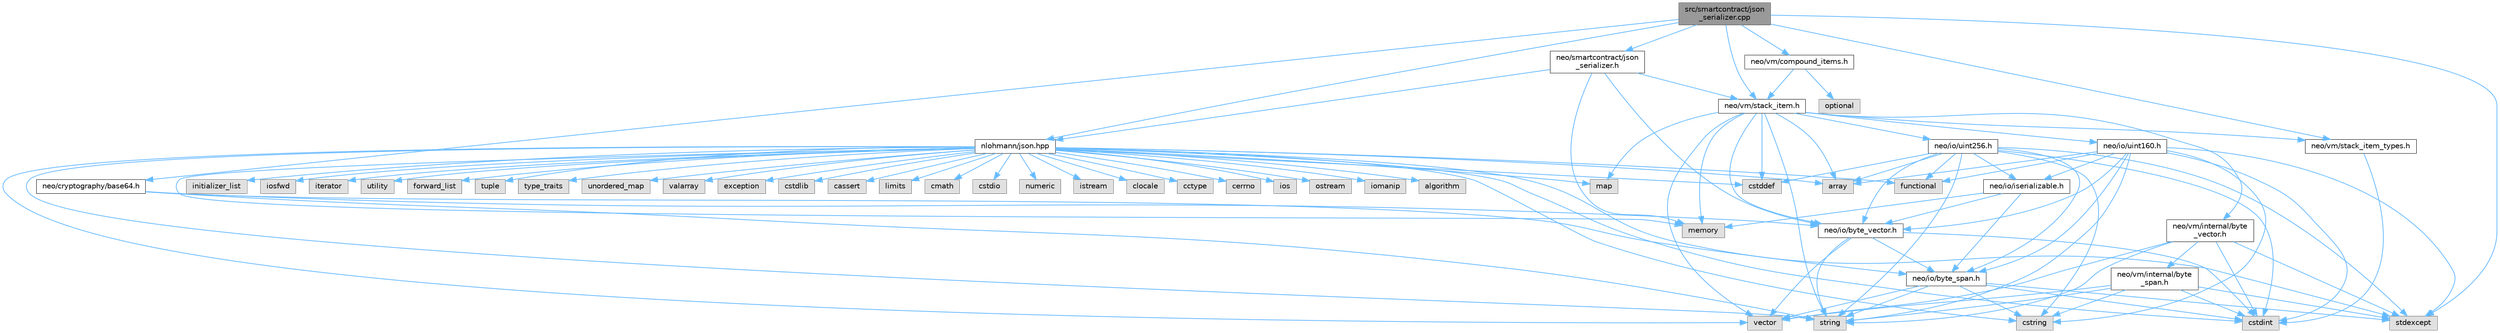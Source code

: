 digraph "src/smartcontract/json_serializer.cpp"
{
 // LATEX_PDF_SIZE
  bgcolor="transparent";
  edge [fontname=Helvetica,fontsize=10,labelfontname=Helvetica,labelfontsize=10];
  node [fontname=Helvetica,fontsize=10,shape=box,height=0.2,width=0.4];
  Node1 [id="Node000001",label="src/smartcontract/json\l_serializer.cpp",height=0.2,width=0.4,color="gray40", fillcolor="grey60", style="filled", fontcolor="black",tooltip=" "];
  Node1 -> Node2 [id="edge104_Node000001_Node000002",color="steelblue1",style="solid",tooltip=" "];
  Node2 [id="Node000002",label="neo/cryptography/base64.h",height=0.2,width=0.4,color="grey40", fillcolor="white", style="filled",URL="$cryptography_2base64_8h.html",tooltip=" "];
  Node2 -> Node3 [id="edge105_Node000002_Node000003",color="steelblue1",style="solid",tooltip=" "];
  Node3 [id="Node000003",label="neo/io/byte_span.h",height=0.2,width=0.4,color="grey40", fillcolor="white", style="filled",URL="$io_2byte__span_8h.html",tooltip=" "];
  Node3 -> Node4 [id="edge106_Node000003_Node000004",color="steelblue1",style="solid",tooltip=" "];
  Node4 [id="Node000004",label="cstdint",height=0.2,width=0.4,color="grey60", fillcolor="#E0E0E0", style="filled",tooltip=" "];
  Node3 -> Node5 [id="edge107_Node000003_Node000005",color="steelblue1",style="solid",tooltip=" "];
  Node5 [id="Node000005",label="cstring",height=0.2,width=0.4,color="grey60", fillcolor="#E0E0E0", style="filled",tooltip=" "];
  Node3 -> Node6 [id="edge108_Node000003_Node000006",color="steelblue1",style="solid",tooltip=" "];
  Node6 [id="Node000006",label="stdexcept",height=0.2,width=0.4,color="grey60", fillcolor="#E0E0E0", style="filled",tooltip=" "];
  Node3 -> Node7 [id="edge109_Node000003_Node000007",color="steelblue1",style="solid",tooltip=" "];
  Node7 [id="Node000007",label="string",height=0.2,width=0.4,color="grey60", fillcolor="#E0E0E0", style="filled",tooltip=" "];
  Node3 -> Node8 [id="edge110_Node000003_Node000008",color="steelblue1",style="solid",tooltip=" "];
  Node8 [id="Node000008",label="vector",height=0.2,width=0.4,color="grey60", fillcolor="#E0E0E0", style="filled",tooltip=" "];
  Node2 -> Node9 [id="edge111_Node000002_Node000009",color="steelblue1",style="solid",tooltip=" "];
  Node9 [id="Node000009",label="neo/io/byte_vector.h",height=0.2,width=0.4,color="grey40", fillcolor="white", style="filled",URL="$io_2byte__vector_8h.html",tooltip=" "];
  Node9 -> Node3 [id="edge112_Node000009_Node000003",color="steelblue1",style="solid",tooltip=" "];
  Node9 -> Node4 [id="edge113_Node000009_Node000004",color="steelblue1",style="solid",tooltip=" "];
  Node9 -> Node7 [id="edge114_Node000009_Node000007",color="steelblue1",style="solid",tooltip=" "];
  Node9 -> Node8 [id="edge115_Node000009_Node000008",color="steelblue1",style="solid",tooltip=" "];
  Node2 -> Node7 [id="edge116_Node000002_Node000007",color="steelblue1",style="solid",tooltip=" "];
  Node1 -> Node10 [id="edge117_Node000001_Node000010",color="steelblue1",style="solid",tooltip=" "];
  Node10 [id="Node000010",label="neo/smartcontract/json\l_serializer.h",height=0.2,width=0.4,color="grey40", fillcolor="white", style="filled",URL="$json__serializer_8h.html",tooltip=" "];
  Node10 -> Node9 [id="edge118_Node000010_Node000009",color="steelblue1",style="solid",tooltip=" "];
  Node10 -> Node11 [id="edge119_Node000010_Node000011",color="steelblue1",style="solid",tooltip=" "];
  Node11 [id="Node000011",label="neo/vm/stack_item.h",height=0.2,width=0.4,color="grey40", fillcolor="white", style="filled",URL="$stack__item_8h.html",tooltip=" "];
  Node11 -> Node9 [id="edge120_Node000011_Node000009",color="steelblue1",style="solid",tooltip=" "];
  Node11 -> Node12 [id="edge121_Node000011_Node000012",color="steelblue1",style="solid",tooltip=" "];
  Node12 [id="Node000012",label="neo/io/uint160.h",height=0.2,width=0.4,color="grey40", fillcolor="white", style="filled",URL="$uint160_8h.html",tooltip=" "];
  Node12 -> Node3 [id="edge122_Node000012_Node000003",color="steelblue1",style="solid",tooltip=" "];
  Node12 -> Node9 [id="edge123_Node000012_Node000009",color="steelblue1",style="solid",tooltip=" "];
  Node12 -> Node13 [id="edge124_Node000012_Node000013",color="steelblue1",style="solid",tooltip=" "];
  Node13 [id="Node000013",label="neo/io/iserializable.h",height=0.2,width=0.4,color="grey40", fillcolor="white", style="filled",URL="$iserializable_8h.html",tooltip=" "];
  Node13 -> Node3 [id="edge125_Node000013_Node000003",color="steelblue1",style="solid",tooltip=" "];
  Node13 -> Node9 [id="edge126_Node000013_Node000009",color="steelblue1",style="solid",tooltip=" "];
  Node13 -> Node14 [id="edge127_Node000013_Node000014",color="steelblue1",style="solid",tooltip=" "];
  Node14 [id="Node000014",label="memory",height=0.2,width=0.4,color="grey60", fillcolor="#E0E0E0", style="filled",tooltip=" "];
  Node12 -> Node15 [id="edge128_Node000012_Node000015",color="steelblue1",style="solid",tooltip=" "];
  Node15 [id="Node000015",label="array",height=0.2,width=0.4,color="grey60", fillcolor="#E0E0E0", style="filled",tooltip=" "];
  Node12 -> Node4 [id="edge129_Node000012_Node000004",color="steelblue1",style="solid",tooltip=" "];
  Node12 -> Node5 [id="edge130_Node000012_Node000005",color="steelblue1",style="solid",tooltip=" "];
  Node12 -> Node16 [id="edge131_Node000012_Node000016",color="steelblue1",style="solid",tooltip=" "];
  Node16 [id="Node000016",label="functional",height=0.2,width=0.4,color="grey60", fillcolor="#E0E0E0", style="filled",tooltip=" "];
  Node12 -> Node6 [id="edge132_Node000012_Node000006",color="steelblue1",style="solid",tooltip=" "];
  Node12 -> Node7 [id="edge133_Node000012_Node000007",color="steelblue1",style="solid",tooltip=" "];
  Node11 -> Node17 [id="edge134_Node000011_Node000017",color="steelblue1",style="solid",tooltip=" "];
  Node17 [id="Node000017",label="neo/io/uint256.h",height=0.2,width=0.4,color="grey40", fillcolor="white", style="filled",URL="$uint256_8h.html",tooltip=" "];
  Node17 -> Node3 [id="edge135_Node000017_Node000003",color="steelblue1",style="solid",tooltip=" "];
  Node17 -> Node9 [id="edge136_Node000017_Node000009",color="steelblue1",style="solid",tooltip=" "];
  Node17 -> Node13 [id="edge137_Node000017_Node000013",color="steelblue1",style="solid",tooltip=" "];
  Node17 -> Node15 [id="edge138_Node000017_Node000015",color="steelblue1",style="solid",tooltip=" "];
  Node17 -> Node18 [id="edge139_Node000017_Node000018",color="steelblue1",style="solid",tooltip=" "];
  Node18 [id="Node000018",label="cstddef",height=0.2,width=0.4,color="grey60", fillcolor="#E0E0E0", style="filled",tooltip=" "];
  Node17 -> Node4 [id="edge140_Node000017_Node000004",color="steelblue1",style="solid",tooltip=" "];
  Node17 -> Node5 [id="edge141_Node000017_Node000005",color="steelblue1",style="solid",tooltip=" "];
  Node17 -> Node16 [id="edge142_Node000017_Node000016",color="steelblue1",style="solid",tooltip=" "];
  Node17 -> Node6 [id="edge143_Node000017_Node000006",color="steelblue1",style="solid",tooltip=" "];
  Node17 -> Node7 [id="edge144_Node000017_Node000007",color="steelblue1",style="solid",tooltip=" "];
  Node11 -> Node19 [id="edge145_Node000011_Node000019",color="steelblue1",style="solid",tooltip=" "];
  Node19 [id="Node000019",label="neo/vm/internal/byte\l_vector.h",height=0.2,width=0.4,color="grey40", fillcolor="white", style="filled",URL="$vm_2internal_2byte__vector_8h.html",tooltip=" "];
  Node19 -> Node20 [id="edge146_Node000019_Node000020",color="steelblue1",style="solid",tooltip=" "];
  Node20 [id="Node000020",label="neo/vm/internal/byte\l_span.h",height=0.2,width=0.4,color="grey40", fillcolor="white", style="filled",URL="$vm_2internal_2byte__span_8h.html",tooltip=" "];
  Node20 -> Node4 [id="edge147_Node000020_Node000004",color="steelblue1",style="solid",tooltip=" "];
  Node20 -> Node5 [id="edge148_Node000020_Node000005",color="steelblue1",style="solid",tooltip=" "];
  Node20 -> Node6 [id="edge149_Node000020_Node000006",color="steelblue1",style="solid",tooltip=" "];
  Node20 -> Node7 [id="edge150_Node000020_Node000007",color="steelblue1",style="solid",tooltip=" "];
  Node20 -> Node8 [id="edge151_Node000020_Node000008",color="steelblue1",style="solid",tooltip=" "];
  Node19 -> Node4 [id="edge152_Node000019_Node000004",color="steelblue1",style="solid",tooltip=" "];
  Node19 -> Node6 [id="edge153_Node000019_Node000006",color="steelblue1",style="solid",tooltip=" "];
  Node19 -> Node7 [id="edge154_Node000019_Node000007",color="steelblue1",style="solid",tooltip=" "];
  Node19 -> Node8 [id="edge155_Node000019_Node000008",color="steelblue1",style="solid",tooltip=" "];
  Node11 -> Node21 [id="edge156_Node000011_Node000021",color="steelblue1",style="solid",tooltip=" "];
  Node21 [id="Node000021",label="neo/vm/stack_item_types.h",height=0.2,width=0.4,color="grey40", fillcolor="white", style="filled",URL="$stack__item__types_8h.html",tooltip=" "];
  Node21 -> Node4 [id="edge157_Node000021_Node000004",color="steelblue1",style="solid",tooltip=" "];
  Node11 -> Node15 [id="edge158_Node000011_Node000015",color="steelblue1",style="solid",tooltip=" "];
  Node11 -> Node18 [id="edge159_Node000011_Node000018",color="steelblue1",style="solid",tooltip=" "];
  Node11 -> Node22 [id="edge160_Node000011_Node000022",color="steelblue1",style="solid",tooltip=" "];
  Node22 [id="Node000022",label="map",height=0.2,width=0.4,color="grey60", fillcolor="#E0E0E0", style="filled",tooltip=" "];
  Node11 -> Node14 [id="edge161_Node000011_Node000014",color="steelblue1",style="solid",tooltip=" "];
  Node11 -> Node7 [id="edge162_Node000011_Node000007",color="steelblue1",style="solid",tooltip=" "];
  Node11 -> Node8 [id="edge163_Node000011_Node000008",color="steelblue1",style="solid",tooltip=" "];
  Node10 -> Node14 [id="edge164_Node000010_Node000014",color="steelblue1",style="solid",tooltip=" "];
  Node10 -> Node23 [id="edge165_Node000010_Node000023",color="steelblue1",style="solid",tooltip=" "];
  Node23 [id="Node000023",label="nlohmann/json.hpp",height=0.2,width=0.4,color="grey40", fillcolor="white", style="filled",URL="$json_8hpp.html",tooltip=" "];
  Node23 -> Node24 [id="edge166_Node000023_Node000024",color="steelblue1",style="solid",tooltip=" "];
  Node24 [id="Node000024",label="algorithm",height=0.2,width=0.4,color="grey60", fillcolor="#E0E0E0", style="filled",tooltip=" "];
  Node23 -> Node18 [id="edge167_Node000023_Node000018",color="steelblue1",style="solid",tooltip=" "];
  Node23 -> Node16 [id="edge168_Node000023_Node000016",color="steelblue1",style="solid",tooltip=" "];
  Node23 -> Node25 [id="edge169_Node000023_Node000025",color="steelblue1",style="solid",tooltip=" "];
  Node25 [id="Node000025",label="initializer_list",height=0.2,width=0.4,color="grey60", fillcolor="#E0E0E0", style="filled",tooltip=" "];
  Node23 -> Node26 [id="edge170_Node000023_Node000026",color="steelblue1",style="solid",tooltip=" "];
  Node26 [id="Node000026",label="iosfwd",height=0.2,width=0.4,color="grey60", fillcolor="#E0E0E0", style="filled",tooltip=" "];
  Node23 -> Node27 [id="edge171_Node000023_Node000027",color="steelblue1",style="solid",tooltip=" "];
  Node27 [id="Node000027",label="iterator",height=0.2,width=0.4,color="grey60", fillcolor="#E0E0E0", style="filled",tooltip=" "];
  Node23 -> Node14 [id="edge172_Node000023_Node000014",color="steelblue1",style="solid",tooltip=" "];
  Node23 -> Node7 [id="edge173_Node000023_Node000007",color="steelblue1",style="solid",tooltip=" "];
  Node23 -> Node28 [id="edge174_Node000023_Node000028",color="steelblue1",style="solid",tooltip=" "];
  Node28 [id="Node000028",label="utility",height=0.2,width=0.4,color="grey60", fillcolor="#E0E0E0", style="filled",tooltip=" "];
  Node23 -> Node8 [id="edge175_Node000023_Node000008",color="steelblue1",style="solid",tooltip=" "];
  Node23 -> Node15 [id="edge176_Node000023_Node000015",color="steelblue1",style="solid",tooltip=" "];
  Node23 -> Node29 [id="edge177_Node000023_Node000029",color="steelblue1",style="solid",tooltip=" "];
  Node29 [id="Node000029",label="forward_list",height=0.2,width=0.4,color="grey60", fillcolor="#E0E0E0", style="filled",tooltip=" "];
  Node23 -> Node22 [id="edge178_Node000023_Node000022",color="steelblue1",style="solid",tooltip=" "];
  Node23 -> Node30 [id="edge179_Node000023_Node000030",color="steelblue1",style="solid",tooltip=" "];
  Node30 [id="Node000030",label="tuple",height=0.2,width=0.4,color="grey60", fillcolor="#E0E0E0", style="filled",tooltip=" "];
  Node23 -> Node31 [id="edge180_Node000023_Node000031",color="steelblue1",style="solid",tooltip=" "];
  Node31 [id="Node000031",label="type_traits",height=0.2,width=0.4,color="grey60", fillcolor="#E0E0E0", style="filled",tooltip=" "];
  Node23 -> Node32 [id="edge181_Node000023_Node000032",color="steelblue1",style="solid",tooltip=" "];
  Node32 [id="Node000032",label="unordered_map",height=0.2,width=0.4,color="grey60", fillcolor="#E0E0E0", style="filled",tooltip=" "];
  Node23 -> Node33 [id="edge182_Node000023_Node000033",color="steelblue1",style="solid",tooltip=" "];
  Node33 [id="Node000033",label="valarray",height=0.2,width=0.4,color="grey60", fillcolor="#E0E0E0", style="filled",tooltip=" "];
  Node23 -> Node34 [id="edge183_Node000023_Node000034",color="steelblue1",style="solid",tooltip=" "];
  Node34 [id="Node000034",label="exception",height=0.2,width=0.4,color="grey60", fillcolor="#E0E0E0", style="filled",tooltip=" "];
  Node23 -> Node6 [id="edge184_Node000023_Node000006",color="steelblue1",style="solid",tooltip=" "];
  Node23 -> Node4 [id="edge185_Node000023_Node000004",color="steelblue1",style="solid",tooltip=" "];
  Node23 -> Node35 [id="edge186_Node000023_Node000035",color="steelblue1",style="solid",tooltip=" "];
  Node35 [id="Node000035",label="cstdlib",height=0.2,width=0.4,color="grey60", fillcolor="#E0E0E0", style="filled",tooltip=" "];
  Node23 -> Node36 [id="edge187_Node000023_Node000036",color="steelblue1",style="solid",tooltip=" "];
  Node36 [id="Node000036",label="cassert",height=0.2,width=0.4,color="grey60", fillcolor="#E0E0E0", style="filled",tooltip=" "];
  Node23 -> Node37 [id="edge188_Node000023_Node000037",color="steelblue1",style="solid",tooltip=" "];
  Node37 [id="Node000037",label="limits",height=0.2,width=0.4,color="grey60", fillcolor="#E0E0E0", style="filled",tooltip=" "];
  Node23 -> Node5 [id="edge189_Node000023_Node000005",color="steelblue1",style="solid",tooltip=" "];
  Node23 -> Node38 [id="edge190_Node000023_Node000038",color="steelblue1",style="solid",tooltip=" "];
  Node38 [id="Node000038",label="cmath",height=0.2,width=0.4,color="grey60", fillcolor="#E0E0E0", style="filled",tooltip=" "];
  Node23 -> Node39 [id="edge191_Node000023_Node000039",color="steelblue1",style="solid",tooltip=" "];
  Node39 [id="Node000039",label="cstdio",height=0.2,width=0.4,color="grey60", fillcolor="#E0E0E0", style="filled",tooltip=" "];
  Node23 -> Node40 [id="edge192_Node000023_Node000040",color="steelblue1",style="solid",tooltip=" "];
  Node40 [id="Node000040",label="numeric",height=0.2,width=0.4,color="grey60", fillcolor="#E0E0E0", style="filled",tooltip=" "];
  Node23 -> Node41 [id="edge193_Node000023_Node000041",color="steelblue1",style="solid",tooltip=" "];
  Node41 [id="Node000041",label="istream",height=0.2,width=0.4,color="grey60", fillcolor="#E0E0E0", style="filled",tooltip=" "];
  Node23 -> Node42 [id="edge194_Node000023_Node000042",color="steelblue1",style="solid",tooltip=" "];
  Node42 [id="Node000042",label="clocale",height=0.2,width=0.4,color="grey60", fillcolor="#E0E0E0", style="filled",tooltip=" "];
  Node23 -> Node43 [id="edge195_Node000023_Node000043",color="steelblue1",style="solid",tooltip=" "];
  Node43 [id="Node000043",label="cctype",height=0.2,width=0.4,color="grey60", fillcolor="#E0E0E0", style="filled",tooltip=" "];
  Node23 -> Node44 [id="edge196_Node000023_Node000044",color="steelblue1",style="solid",tooltip=" "];
  Node44 [id="Node000044",label="cerrno",height=0.2,width=0.4,color="grey60", fillcolor="#E0E0E0", style="filled",tooltip=" "];
  Node23 -> Node45 [id="edge197_Node000023_Node000045",color="steelblue1",style="solid",tooltip=" "];
  Node45 [id="Node000045",label="ios",height=0.2,width=0.4,color="grey60", fillcolor="#E0E0E0", style="filled",tooltip=" "];
  Node23 -> Node46 [id="edge198_Node000023_Node000046",color="steelblue1",style="solid",tooltip=" "];
  Node46 [id="Node000046",label="ostream",height=0.2,width=0.4,color="grey60", fillcolor="#E0E0E0", style="filled",tooltip=" "];
  Node23 -> Node47 [id="edge199_Node000023_Node000047",color="steelblue1",style="solid",tooltip=" "];
  Node47 [id="Node000047",label="iomanip",height=0.2,width=0.4,color="grey60", fillcolor="#E0E0E0", style="filled",tooltip=" "];
  Node1 -> Node48 [id="edge200_Node000001_Node000048",color="steelblue1",style="solid",tooltip=" "];
  Node48 [id="Node000048",label="neo/vm/compound_items.h",height=0.2,width=0.4,color="grey40", fillcolor="white", style="filled",URL="$compound__items_8h.html",tooltip=" "];
  Node48 -> Node11 [id="edge201_Node000048_Node000011",color="steelblue1",style="solid",tooltip=" "];
  Node48 -> Node49 [id="edge202_Node000048_Node000049",color="steelblue1",style="solid",tooltip=" "];
  Node49 [id="Node000049",label="optional",height=0.2,width=0.4,color="grey60", fillcolor="#E0E0E0", style="filled",tooltip=" "];
  Node1 -> Node11 [id="edge203_Node000001_Node000011",color="steelblue1",style="solid",tooltip=" "];
  Node1 -> Node21 [id="edge204_Node000001_Node000021",color="steelblue1",style="solid",tooltip=" "];
  Node1 -> Node23 [id="edge205_Node000001_Node000023",color="steelblue1",style="solid",tooltip=" "];
  Node1 -> Node6 [id="edge206_Node000001_Node000006",color="steelblue1",style="solid",tooltip=" "];
}
